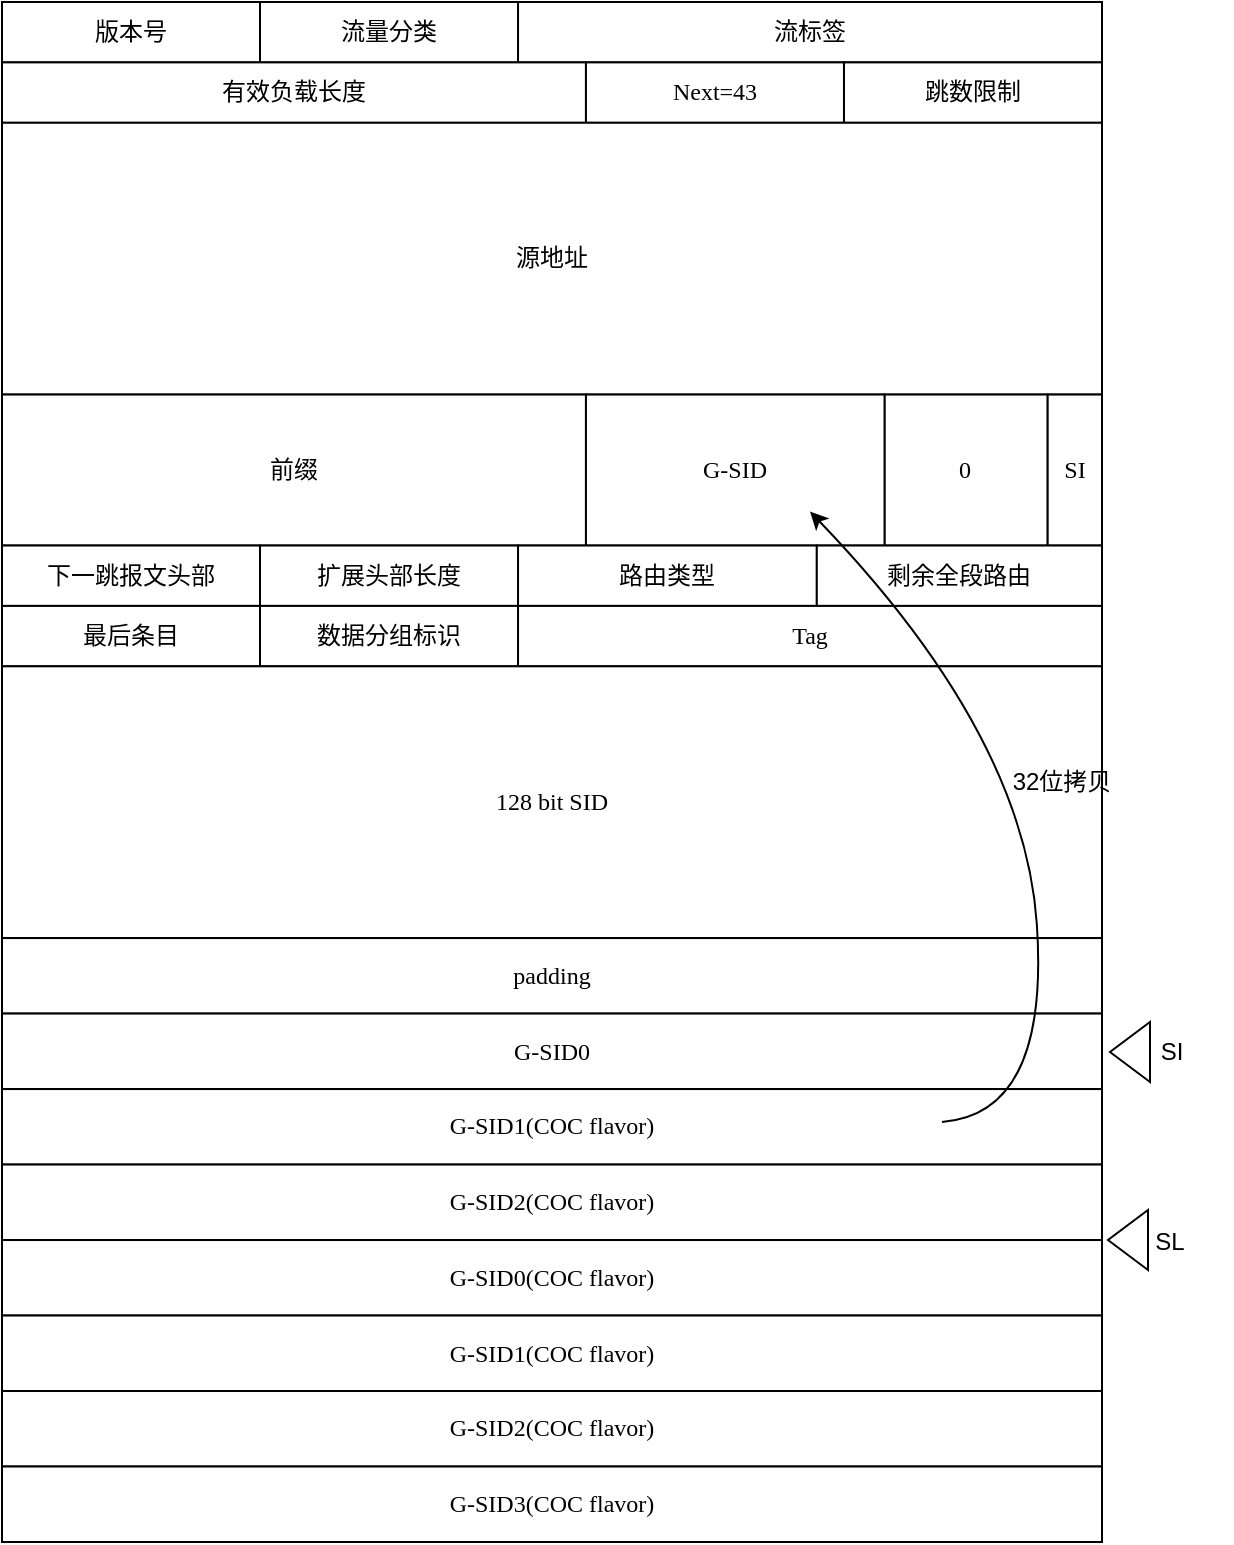 <mxfile version="21.0.6" type="github">
  <diagram name="第 1 页" id="d72gD2Qw_HFluuerfOsG">
    <mxGraphModel dx="1838" dy="1004" grid="1" gridSize="10" guides="1" tooltips="1" connect="1" arrows="1" fold="1" page="1" pageScale="1" pageWidth="827" pageHeight="1169" math="0" shadow="0">
      <root>
        <mxCell id="0" />
        <mxCell id="1" parent="0" />
        <mxCell id="zl0m7Npeq5hjJVL28BQn-28" value="" style="group;fontFamily=宋体;fillColor=none;" vertex="1" connectable="0" parent="1">
          <mxGeometry x="30" y="60" width="610" height="770" as="geometry" />
        </mxCell>
        <mxCell id="zl0m7Npeq5hjJVL28BQn-1" value="版本号" style="rounded=0;whiteSpace=wrap;html=1;fontFamily=宋体;" vertex="1" parent="zl0m7Npeq5hjJVL28BQn-28">
          <mxGeometry width="129.012" height="30.196" as="geometry" />
        </mxCell>
        <mxCell id="zl0m7Npeq5hjJVL28BQn-2" value="流量分类" style="rounded=0;whiteSpace=wrap;html=1;fontFamily=宋体;" vertex="1" parent="zl0m7Npeq5hjJVL28BQn-28">
          <mxGeometry x="129.012" width="129.012" height="30.196" as="geometry" />
        </mxCell>
        <mxCell id="zl0m7Npeq5hjJVL28BQn-3" value="流标签" style="rounded=0;whiteSpace=wrap;html=1;fontFamily=宋体;" vertex="1" parent="zl0m7Npeq5hjJVL28BQn-28">
          <mxGeometry x="258.025" width="291.975" height="30.196" as="geometry" />
        </mxCell>
        <mxCell id="zl0m7Npeq5hjJVL28BQn-4" value="有效负载长度" style="rounded=0;whiteSpace=wrap;html=1;fontFamily=宋体;" vertex="1" parent="zl0m7Npeq5hjJVL28BQn-28">
          <mxGeometry y="30.196" width="291.975" height="30.196" as="geometry" />
        </mxCell>
        <mxCell id="zl0m7Npeq5hjJVL28BQn-5" value="Next=43" style="rounded=0;whiteSpace=wrap;html=1;fontFamily=宋体;" vertex="1" parent="zl0m7Npeq5hjJVL28BQn-28">
          <mxGeometry x="291.975" y="30.196" width="129.012" height="30.196" as="geometry" />
        </mxCell>
        <mxCell id="zl0m7Npeq5hjJVL28BQn-6" value="跳数限制" style="rounded=0;whiteSpace=wrap;html=1;fontFamily=宋体;" vertex="1" parent="zl0m7Npeq5hjJVL28BQn-28">
          <mxGeometry x="420.988" y="30.196" width="129.012" height="30.196" as="geometry" />
        </mxCell>
        <mxCell id="zl0m7Npeq5hjJVL28BQn-7" value="源地址" style="rounded=0;whiteSpace=wrap;html=1;fontFamily=宋体;" vertex="1" parent="zl0m7Npeq5hjJVL28BQn-28">
          <mxGeometry y="60.392" width="550" height="135.882" as="geometry" />
        </mxCell>
        <mxCell id="zl0m7Npeq5hjJVL28BQn-8" value="前缀" style="rounded=0;whiteSpace=wrap;html=1;fontFamily=宋体;" vertex="1" parent="zl0m7Npeq5hjJVL28BQn-28">
          <mxGeometry y="196.275" width="291.975" height="75.49" as="geometry" />
        </mxCell>
        <mxCell id="zl0m7Npeq5hjJVL28BQn-9" value="G-SID" style="rounded=0;whiteSpace=wrap;html=1;fontFamily=宋体;" vertex="1" parent="zl0m7Npeq5hjJVL28BQn-28">
          <mxGeometry x="291.975" y="196.275" width="149.383" height="75.49" as="geometry" />
        </mxCell>
        <mxCell id="zl0m7Npeq5hjJVL28BQn-10" value="0" style="rounded=0;whiteSpace=wrap;html=1;fontFamily=宋体;" vertex="1" parent="zl0m7Npeq5hjJVL28BQn-28">
          <mxGeometry x="441.358" y="196.275" width="81.481" height="75.49" as="geometry" />
        </mxCell>
        <mxCell id="zl0m7Npeq5hjJVL28BQn-11" value="SI" style="rounded=0;whiteSpace=wrap;html=1;fontFamily=宋体;" vertex="1" parent="zl0m7Npeq5hjJVL28BQn-28">
          <mxGeometry x="522.84" y="196.275" width="27.16" height="75.49" as="geometry" />
        </mxCell>
        <mxCell id="zl0m7Npeq5hjJVL28BQn-12" value="下一跳报文头部" style="rounded=0;whiteSpace=wrap;html=1;fontFamily=宋体;" vertex="1" parent="zl0m7Npeq5hjJVL28BQn-28">
          <mxGeometry y="271.765" width="129.012" height="30.196" as="geometry" />
        </mxCell>
        <mxCell id="zl0m7Npeq5hjJVL28BQn-13" value="最后条目" style="rounded=0;whiteSpace=wrap;html=1;fontFamily=宋体;" vertex="1" parent="zl0m7Npeq5hjJVL28BQn-28">
          <mxGeometry y="301.961" width="129.012" height="30.196" as="geometry" />
        </mxCell>
        <mxCell id="zl0m7Npeq5hjJVL28BQn-14" value="扩展头部长度" style="rounded=0;whiteSpace=wrap;html=1;fontFamily=宋体;" vertex="1" parent="zl0m7Npeq5hjJVL28BQn-28">
          <mxGeometry x="129.012" y="271.765" width="129.012" height="30.196" as="geometry" />
        </mxCell>
        <mxCell id="zl0m7Npeq5hjJVL28BQn-15" value="路由类型" style="rounded=0;whiteSpace=wrap;html=1;fontFamily=宋体;" vertex="1" parent="zl0m7Npeq5hjJVL28BQn-28">
          <mxGeometry x="258.025" y="271.765" width="149.383" height="30.196" as="geometry" />
        </mxCell>
        <mxCell id="zl0m7Npeq5hjJVL28BQn-16" value="剩余全段路由" style="rounded=0;whiteSpace=wrap;html=1;fontFamily=宋体;" vertex="1" parent="zl0m7Npeq5hjJVL28BQn-28">
          <mxGeometry x="407.407" y="271.765" width="142.593" height="30.196" as="geometry" />
        </mxCell>
        <mxCell id="zl0m7Npeq5hjJVL28BQn-17" value="数据分组标识" style="rounded=0;whiteSpace=wrap;html=1;fontFamily=宋体;" vertex="1" parent="zl0m7Npeq5hjJVL28BQn-28">
          <mxGeometry x="129.012" y="301.961" width="129.012" height="30.196" as="geometry" />
        </mxCell>
        <mxCell id="zl0m7Npeq5hjJVL28BQn-18" value="Tag" style="rounded=0;whiteSpace=wrap;html=1;fontFamily=宋体;" vertex="1" parent="zl0m7Npeq5hjJVL28BQn-28">
          <mxGeometry x="258.025" y="301.961" width="291.975" height="30.196" as="geometry" />
        </mxCell>
        <mxCell id="zl0m7Npeq5hjJVL28BQn-19" value="128 bit SID" style="rounded=0;whiteSpace=wrap;html=1;fontFamily=宋体;" vertex="1" parent="zl0m7Npeq5hjJVL28BQn-28">
          <mxGeometry y="332.157" width="550" height="135.882" as="geometry" />
        </mxCell>
        <mxCell id="zl0m7Npeq5hjJVL28BQn-20" value="padding" style="rounded=0;whiteSpace=wrap;html=1;fontFamily=宋体;" vertex="1" parent="zl0m7Npeq5hjJVL28BQn-28">
          <mxGeometry y="468.039" width="550" height="37.745" as="geometry" />
        </mxCell>
        <mxCell id="zl0m7Npeq5hjJVL28BQn-21" value="G-SID0" style="rounded=0;whiteSpace=wrap;html=1;fontFamily=宋体;" vertex="1" parent="zl0m7Npeq5hjJVL28BQn-28">
          <mxGeometry y="505.784" width="550" height="37.745" as="geometry" />
        </mxCell>
        <mxCell id="zl0m7Npeq5hjJVL28BQn-22" value="G-SID1(COC flavor)" style="rounded=0;whiteSpace=wrap;html=1;fontFamily=宋体;" vertex="1" parent="zl0m7Npeq5hjJVL28BQn-28">
          <mxGeometry y="543.529" width="550" height="37.745" as="geometry" />
        </mxCell>
        <mxCell id="zl0m7Npeq5hjJVL28BQn-23" value="G-SID2(COC flavor)" style="rounded=0;whiteSpace=wrap;html=1;fontFamily=宋体;" vertex="1" parent="zl0m7Npeq5hjJVL28BQn-28">
          <mxGeometry y="581.275" width="550" height="37.745" as="geometry" />
        </mxCell>
        <mxCell id="zl0m7Npeq5hjJVL28BQn-24" value="G-SID0(COC flavor)" style="rounded=0;whiteSpace=wrap;html=1;fontFamily=宋体;" vertex="1" parent="zl0m7Npeq5hjJVL28BQn-28">
          <mxGeometry y="619.02" width="550" height="37.745" as="geometry" />
        </mxCell>
        <mxCell id="zl0m7Npeq5hjJVL28BQn-25" value="G-SID1(COC flavor)" style="rounded=0;whiteSpace=wrap;html=1;fontFamily=宋体;" vertex="1" parent="zl0m7Npeq5hjJVL28BQn-28">
          <mxGeometry y="656.765" width="550" height="37.745" as="geometry" />
        </mxCell>
        <mxCell id="zl0m7Npeq5hjJVL28BQn-26" value="G-SID2(COC flavor)" style="rounded=0;whiteSpace=wrap;html=1;fontFamily=宋体;" vertex="1" parent="zl0m7Npeq5hjJVL28BQn-28">
          <mxGeometry y="694.51" width="550" height="37.745" as="geometry" />
        </mxCell>
        <mxCell id="zl0m7Npeq5hjJVL28BQn-27" value="G-SID3(COC flavor)" style="rounded=0;whiteSpace=wrap;html=1;fontFamily=宋体;" vertex="1" parent="zl0m7Npeq5hjJVL28BQn-28">
          <mxGeometry y="732.255" width="550" height="37.745" as="geometry" />
        </mxCell>
        <mxCell id="zl0m7Npeq5hjJVL28BQn-32" value="" style="curved=1;endArrow=classic;html=1;rounded=0;entryX=0.75;entryY=1;entryDx=0;entryDy=0;" edge="1" parent="zl0m7Npeq5hjJVL28BQn-28">
          <mxGeometry width="50" height="50" relative="1" as="geometry">
            <mxPoint x="470" y="560" as="sourcePoint" />
            <mxPoint x="404.012" y="254.765" as="targetPoint" />
            <Array as="points">
              <mxPoint x="523.84" y="556" />
              <mxPoint x="511" y="366" />
            </Array>
          </mxGeometry>
        </mxCell>
        <mxCell id="zl0m7Npeq5hjJVL28BQn-33" value="32位拷贝" style="rounded=0;whiteSpace=wrap;html=1;strokeColor=none;fillColor=none;" vertex="1" parent="zl0m7Npeq5hjJVL28BQn-28">
          <mxGeometry x="490.0" y="380" width="80" height="20" as="geometry" />
        </mxCell>
        <mxCell id="zl0m7Npeq5hjJVL28BQn-65" value="SL" style="rounded=0;whiteSpace=wrap;html=1;strokeColor=none;fillColor=none;" vertex="1" parent="zl0m7Npeq5hjJVL28BQn-28">
          <mxGeometry x="554" y="610" width="60" height="20" as="geometry" />
        </mxCell>
        <mxCell id="zl0m7Npeq5hjJVL28BQn-64" value="SI" style="rounded=0;whiteSpace=wrap;html=1;strokeColor=none;fillColor=none;" vertex="1" parent="1">
          <mxGeometry x="585" y="575" width="60" height="20" as="geometry" />
        </mxCell>
        <mxCell id="zl0m7Npeq5hjJVL28BQn-29" value="" style="triangle;whiteSpace=wrap;html=1;rotation=-180;" vertex="1" parent="1">
          <mxGeometry x="584" y="570" width="20" height="30" as="geometry" />
        </mxCell>
        <mxCell id="zl0m7Npeq5hjJVL28BQn-30" value="" style="triangle;whiteSpace=wrap;html=1;rotation=-180;" vertex="1" parent="1">
          <mxGeometry x="583" y="664" width="20" height="30" as="geometry" />
        </mxCell>
      </root>
    </mxGraphModel>
  </diagram>
</mxfile>
